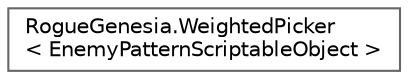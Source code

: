 digraph "Graphical Class Hierarchy"
{
 // LATEX_PDF_SIZE
  bgcolor="transparent";
  edge [fontname=Helvetica,fontsize=10,labelfontname=Helvetica,labelfontsize=10];
  node [fontname=Helvetica,fontsize=10,shape=box,height=0.2,width=0.4];
  rankdir="LR";
  Node0 [label="RogueGenesia.WeightedPicker\l\< EnemyPatternScriptableObject \>",height=0.2,width=0.4,color="grey40", fillcolor="white", style="filled",URL="$class_rogue_genesia_1_1_weighted_picker.html",tooltip=" "];
}
